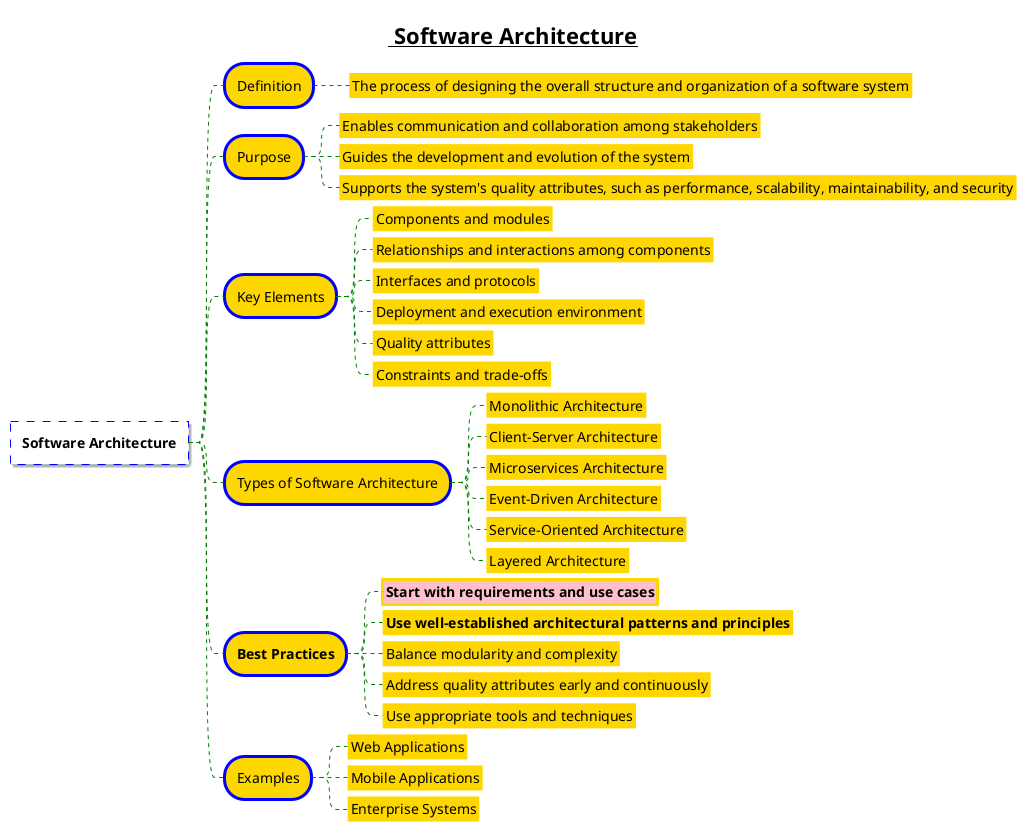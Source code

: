 @startmindmap
<style>
node {
    Padding 12
    Margin 3
    HorizontalAlignment center
    LineColor blue
    LineThickness 3.0
    BackgroundColor gold
    RoundCorner 40
    MaximumWidth 1000
}

rootNode {
    LineStyle 8.0;3.0
    LineColor red
    BackgroundColor white
    LineThickness 1.0
    RoundCorner 0
    Shadowing 1.0
}

leafNode {
    LineColor gold
    RoundCorner 0
    Padding 3
}

arrow {
    LineStyle 4
    LineThickness 1.0
    LineColor green
}
</style>

title =__ Software Architecture__

* **Software Architecture**
** Definition
*** The process of designing the overall structure and organization of a software system
** Purpose
*** Enables communication and collaboration among stakeholders
*** Guides the development and evolution of the system
*** Supports the system's quality attributes, such as performance, scalability, maintainability, and security
** Key Elements
*** Components and modules
*** Relationships and interactions among components
*** Interfaces and protocols
*** Deployment and execution environment
*** Quality attributes
*** Constraints and trade-offs
** Types of Software Architecture
*** Monolithic Architecture
*** Client-Server Architecture
*** Microservices Architecture
*** Event-Driven Architecture
*** Service-Oriented Architecture
*** Layered Architecture
** **Best Practices**
***[#pink] **Start with requirements and use cases**
*** **Use well-established architectural patterns and principles**
*** Balance modularity and complexity
*** Address quality attributes early and continuously
*** Use appropriate tools and techniques
** Examples
*** Web Applications
*** Mobile Applications
*** Enterprise Systems
@endmindmap
